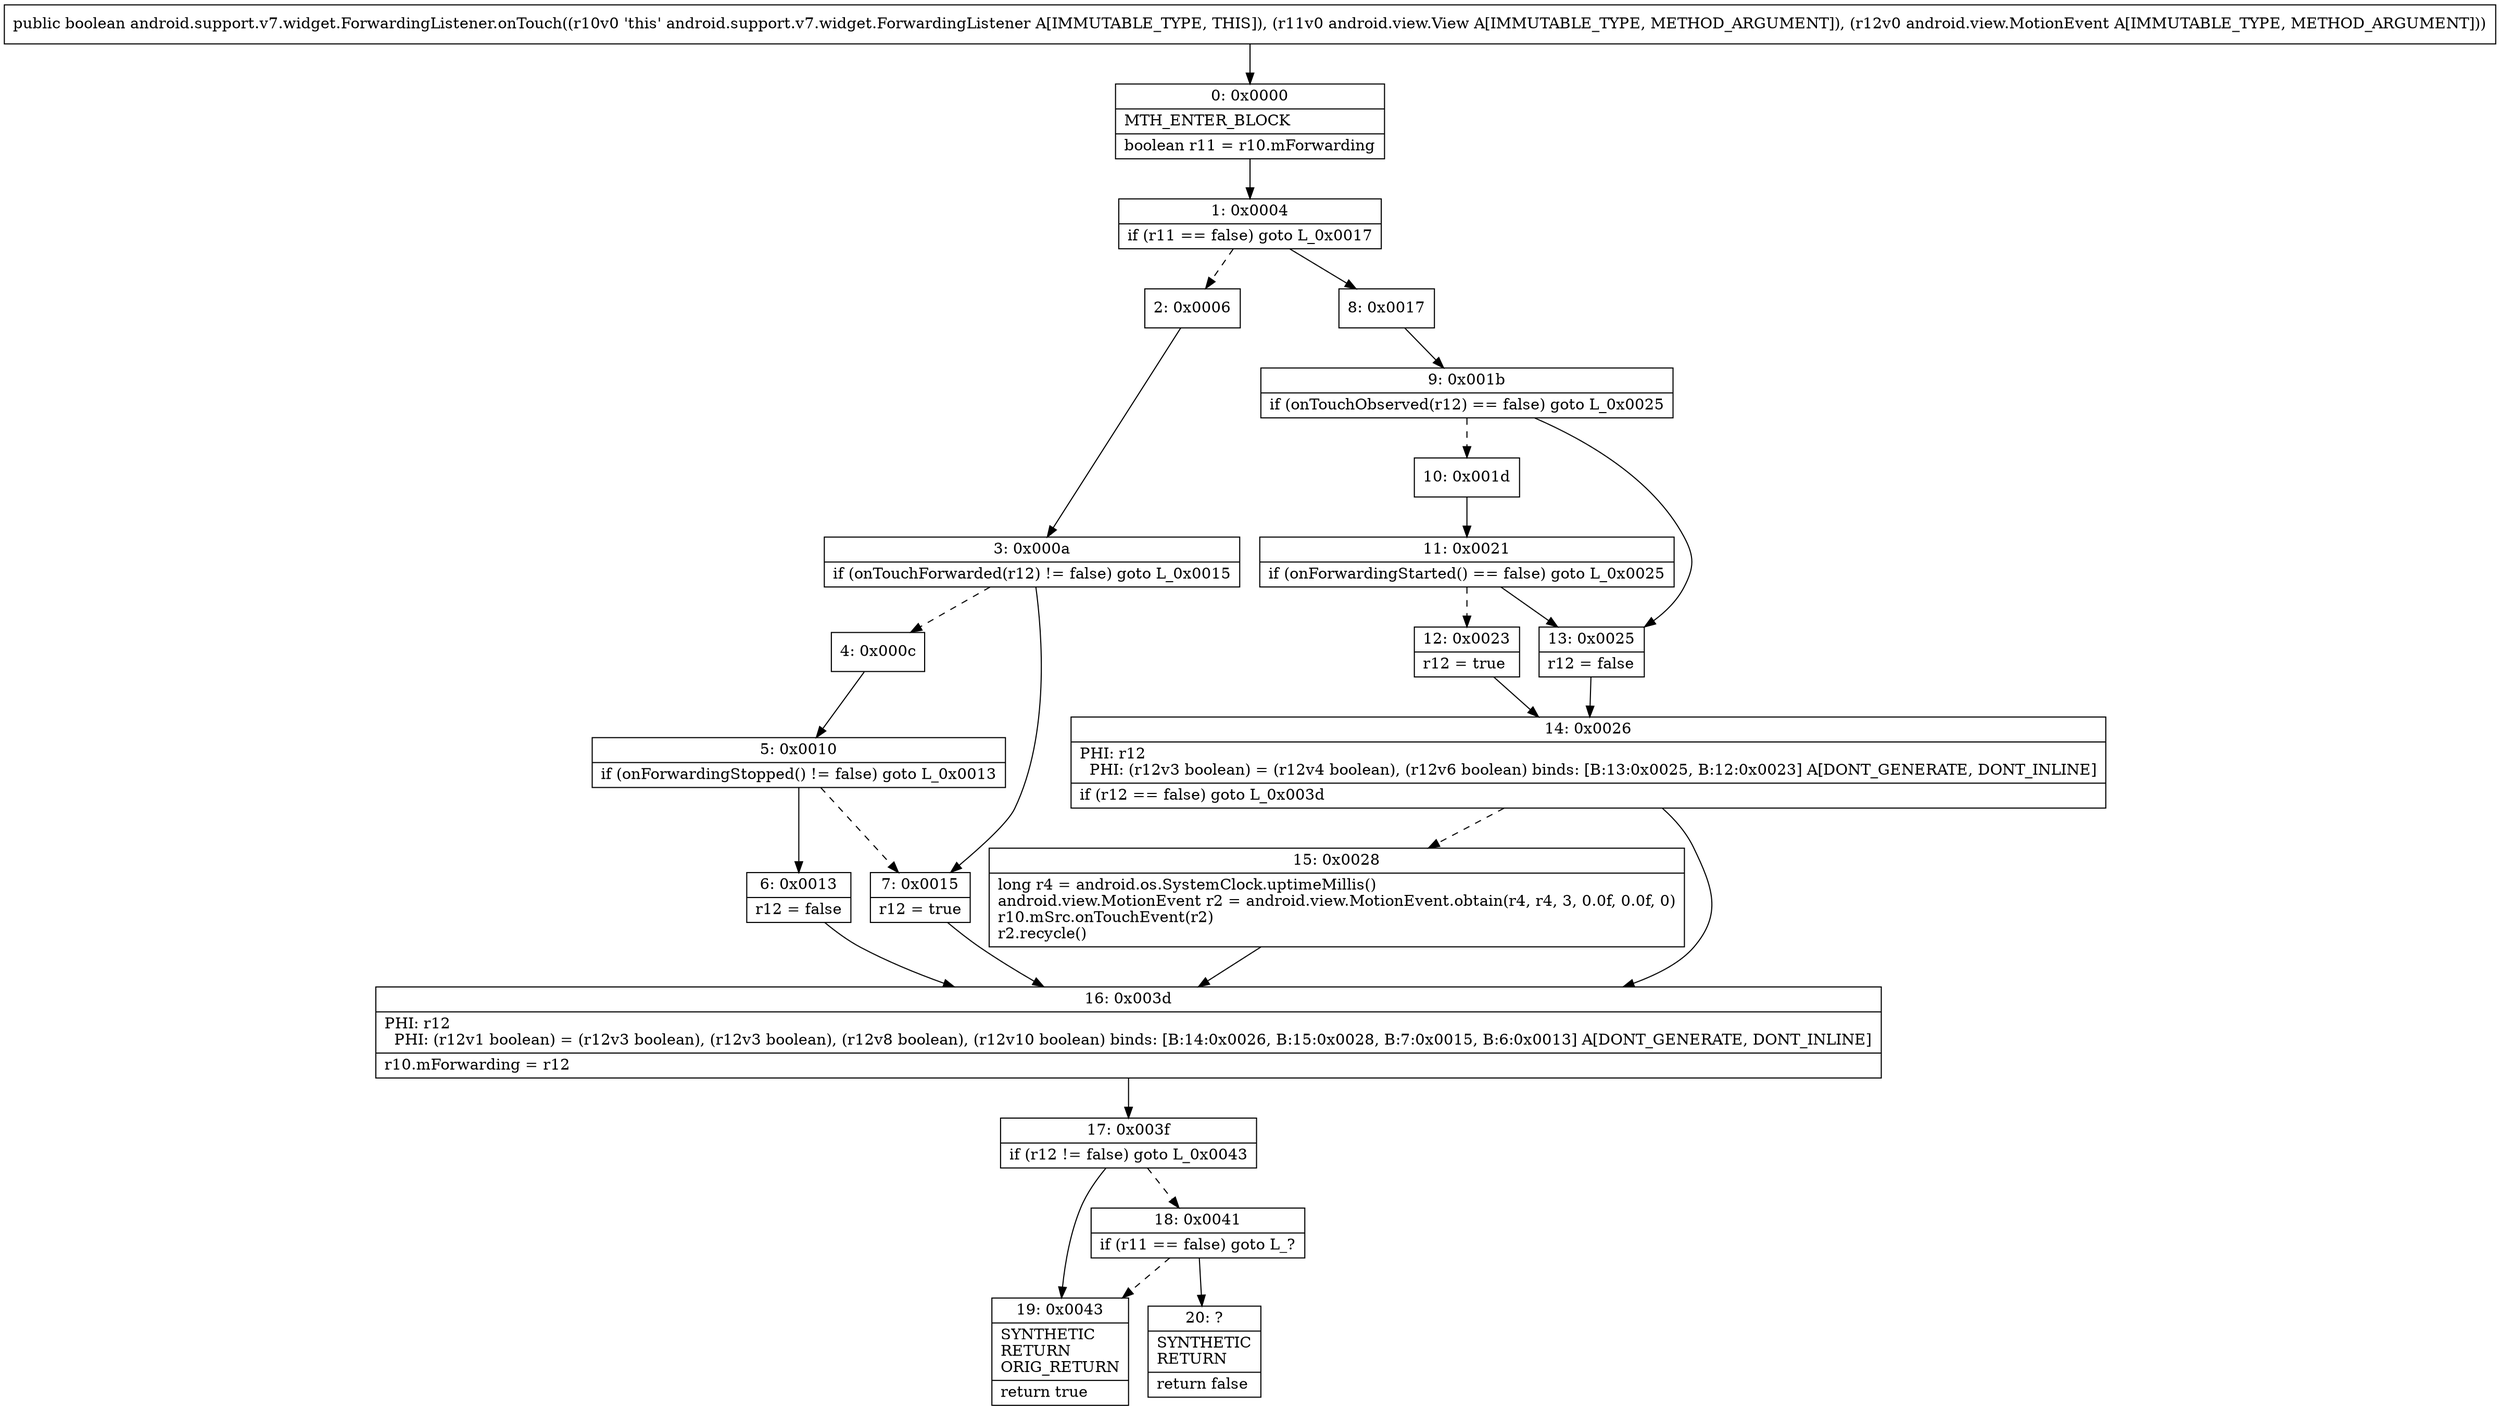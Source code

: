 digraph "CFG forandroid.support.v7.widget.ForwardingListener.onTouch(Landroid\/view\/View;Landroid\/view\/MotionEvent;)Z" {
Node_0 [shape=record,label="{0\:\ 0x0000|MTH_ENTER_BLOCK\l|boolean r11 = r10.mForwarding\l}"];
Node_1 [shape=record,label="{1\:\ 0x0004|if (r11 == false) goto L_0x0017\l}"];
Node_2 [shape=record,label="{2\:\ 0x0006}"];
Node_3 [shape=record,label="{3\:\ 0x000a|if (onTouchForwarded(r12) != false) goto L_0x0015\l}"];
Node_4 [shape=record,label="{4\:\ 0x000c}"];
Node_5 [shape=record,label="{5\:\ 0x0010|if (onForwardingStopped() != false) goto L_0x0013\l}"];
Node_6 [shape=record,label="{6\:\ 0x0013|r12 = false\l}"];
Node_7 [shape=record,label="{7\:\ 0x0015|r12 = true\l}"];
Node_8 [shape=record,label="{8\:\ 0x0017}"];
Node_9 [shape=record,label="{9\:\ 0x001b|if (onTouchObserved(r12) == false) goto L_0x0025\l}"];
Node_10 [shape=record,label="{10\:\ 0x001d}"];
Node_11 [shape=record,label="{11\:\ 0x0021|if (onForwardingStarted() == false) goto L_0x0025\l}"];
Node_12 [shape=record,label="{12\:\ 0x0023|r12 = true\l}"];
Node_13 [shape=record,label="{13\:\ 0x0025|r12 = false\l}"];
Node_14 [shape=record,label="{14\:\ 0x0026|PHI: r12 \l  PHI: (r12v3 boolean) = (r12v4 boolean), (r12v6 boolean) binds: [B:13:0x0025, B:12:0x0023] A[DONT_GENERATE, DONT_INLINE]\l|if (r12 == false) goto L_0x003d\l}"];
Node_15 [shape=record,label="{15\:\ 0x0028|long r4 = android.os.SystemClock.uptimeMillis()\landroid.view.MotionEvent r2 = android.view.MotionEvent.obtain(r4, r4, 3, 0.0f, 0.0f, 0)\lr10.mSrc.onTouchEvent(r2)\lr2.recycle()\l}"];
Node_16 [shape=record,label="{16\:\ 0x003d|PHI: r12 \l  PHI: (r12v1 boolean) = (r12v3 boolean), (r12v3 boolean), (r12v8 boolean), (r12v10 boolean) binds: [B:14:0x0026, B:15:0x0028, B:7:0x0015, B:6:0x0013] A[DONT_GENERATE, DONT_INLINE]\l|r10.mForwarding = r12\l}"];
Node_17 [shape=record,label="{17\:\ 0x003f|if (r12 != false) goto L_0x0043\l}"];
Node_18 [shape=record,label="{18\:\ 0x0041|if (r11 == false) goto L_?\l}"];
Node_19 [shape=record,label="{19\:\ 0x0043|SYNTHETIC\lRETURN\lORIG_RETURN\l|return true\l}"];
Node_20 [shape=record,label="{20\:\ ?|SYNTHETIC\lRETURN\l|return false\l}"];
MethodNode[shape=record,label="{public boolean android.support.v7.widget.ForwardingListener.onTouch((r10v0 'this' android.support.v7.widget.ForwardingListener A[IMMUTABLE_TYPE, THIS]), (r11v0 android.view.View A[IMMUTABLE_TYPE, METHOD_ARGUMENT]), (r12v0 android.view.MotionEvent A[IMMUTABLE_TYPE, METHOD_ARGUMENT])) }"];
MethodNode -> Node_0;
Node_0 -> Node_1;
Node_1 -> Node_2[style=dashed];
Node_1 -> Node_8;
Node_2 -> Node_3;
Node_3 -> Node_4[style=dashed];
Node_3 -> Node_7;
Node_4 -> Node_5;
Node_5 -> Node_6;
Node_5 -> Node_7[style=dashed];
Node_6 -> Node_16;
Node_7 -> Node_16;
Node_8 -> Node_9;
Node_9 -> Node_10[style=dashed];
Node_9 -> Node_13;
Node_10 -> Node_11;
Node_11 -> Node_12[style=dashed];
Node_11 -> Node_13;
Node_12 -> Node_14;
Node_13 -> Node_14;
Node_14 -> Node_15[style=dashed];
Node_14 -> Node_16;
Node_15 -> Node_16;
Node_16 -> Node_17;
Node_17 -> Node_18[style=dashed];
Node_17 -> Node_19;
Node_18 -> Node_19[style=dashed];
Node_18 -> Node_20;
}

